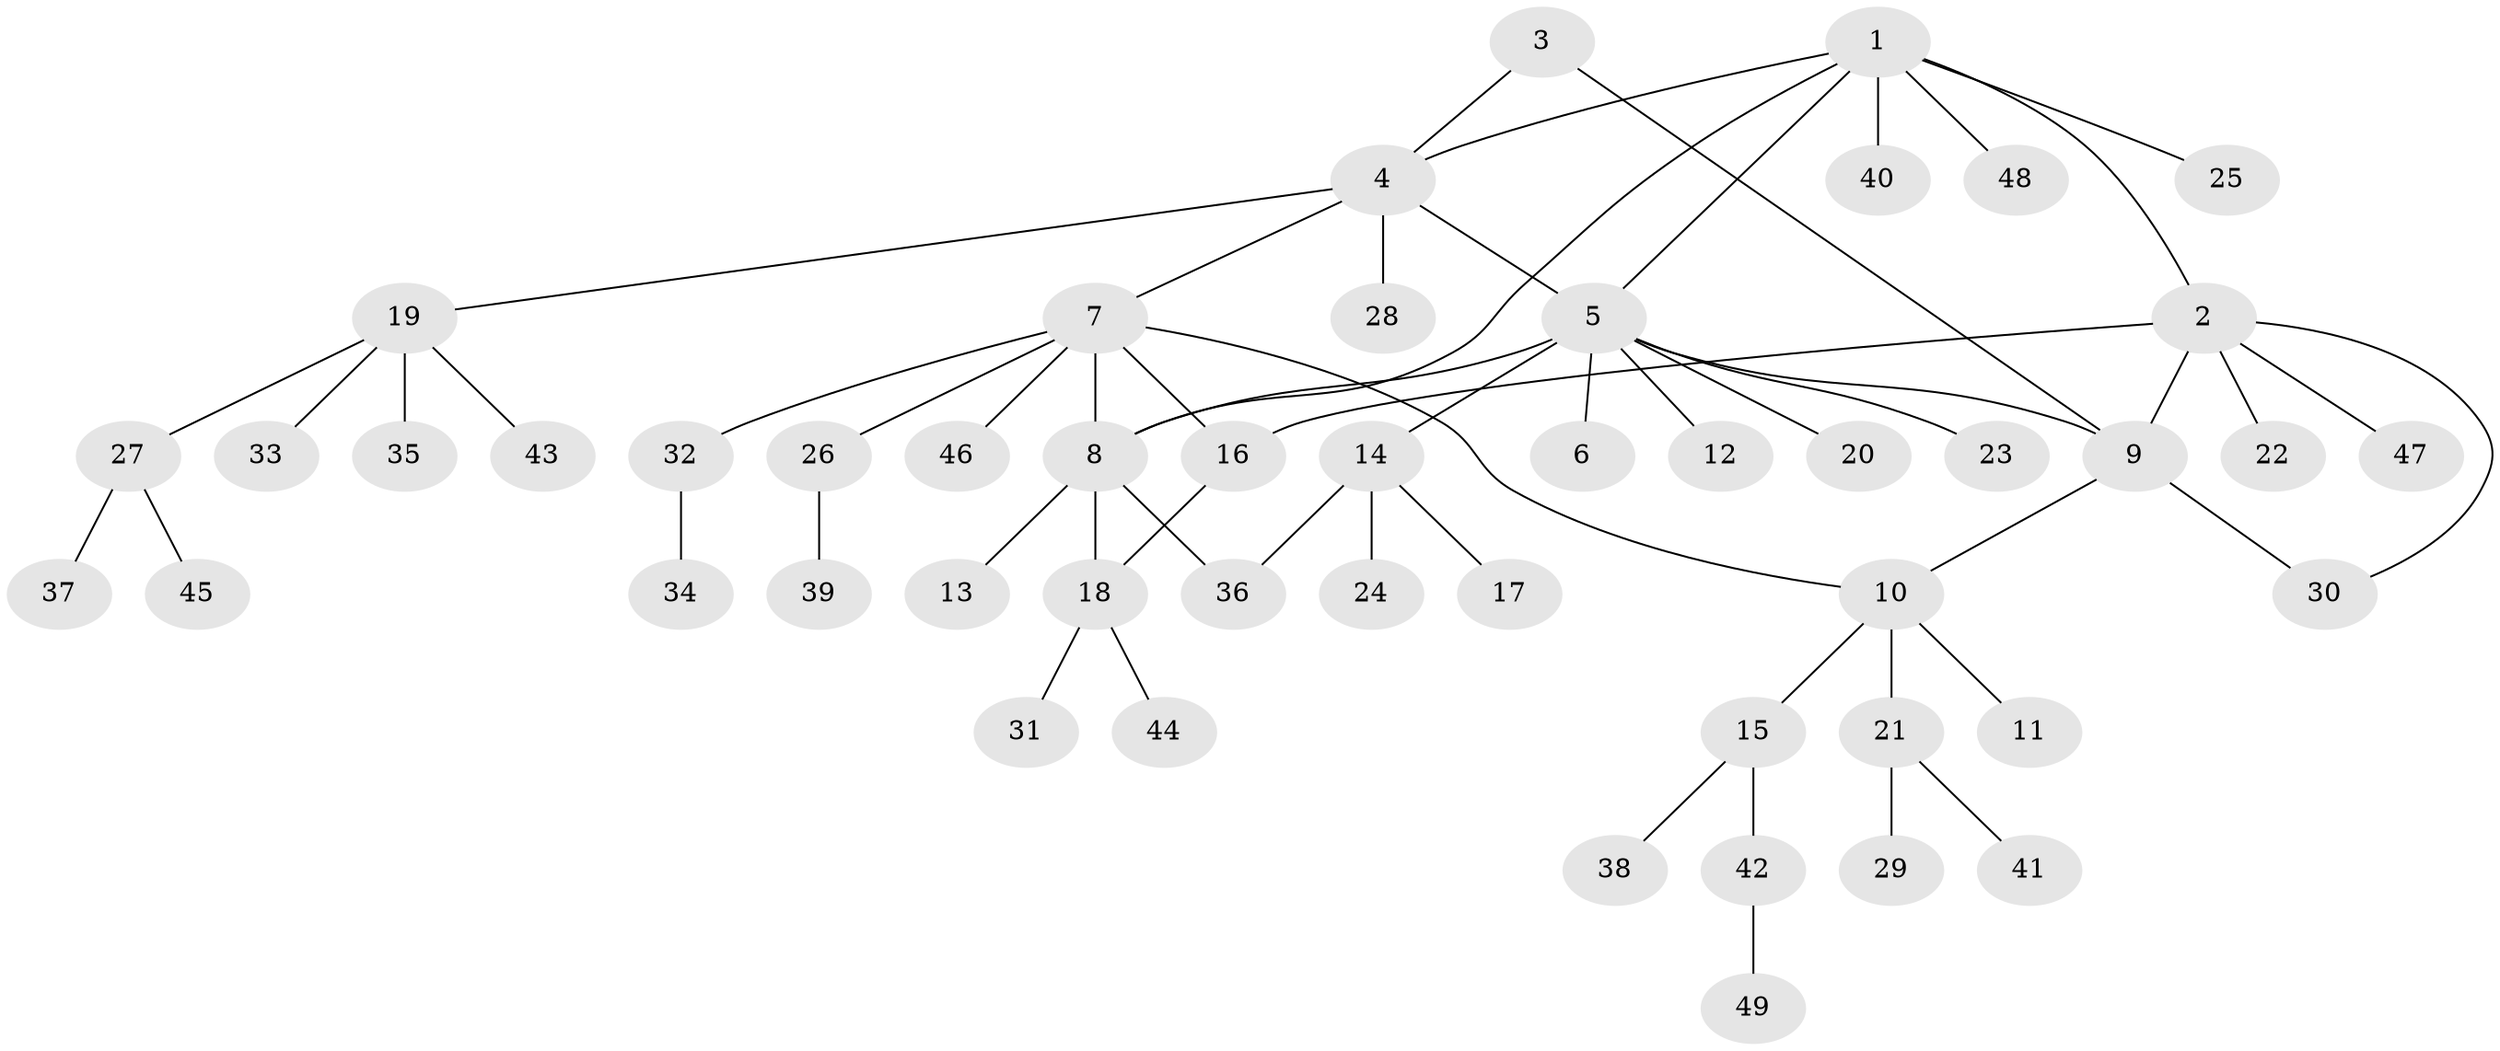 // coarse degree distribution, {6: 0.09523809523809523, 5: 0.09523809523809523, 1: 0.5238095238095238, 4: 0.09523809523809523, 3: 0.09523809523809523, 2: 0.047619047619047616, 7: 0.047619047619047616}
// Generated by graph-tools (version 1.1) at 2025/37/03/04/25 23:37:44]
// undirected, 49 vertices, 58 edges
graph export_dot {
  node [color=gray90,style=filled];
  1;
  2;
  3;
  4;
  5;
  6;
  7;
  8;
  9;
  10;
  11;
  12;
  13;
  14;
  15;
  16;
  17;
  18;
  19;
  20;
  21;
  22;
  23;
  24;
  25;
  26;
  27;
  28;
  29;
  30;
  31;
  32;
  33;
  34;
  35;
  36;
  37;
  38;
  39;
  40;
  41;
  42;
  43;
  44;
  45;
  46;
  47;
  48;
  49;
  1 -- 2;
  1 -- 4;
  1 -- 5;
  1 -- 8;
  1 -- 25;
  1 -- 40;
  1 -- 48;
  2 -- 9;
  2 -- 16;
  2 -- 22;
  2 -- 30;
  2 -- 47;
  3 -- 4;
  3 -- 9;
  4 -- 5;
  4 -- 7;
  4 -- 19;
  4 -- 28;
  5 -- 6;
  5 -- 8;
  5 -- 9;
  5 -- 12;
  5 -- 14;
  5 -- 20;
  5 -- 23;
  7 -- 8;
  7 -- 10;
  7 -- 16;
  7 -- 26;
  7 -- 32;
  7 -- 46;
  8 -- 13;
  8 -- 18;
  8 -- 36;
  9 -- 10;
  9 -- 30;
  10 -- 11;
  10 -- 15;
  10 -- 21;
  14 -- 17;
  14 -- 24;
  14 -- 36;
  15 -- 38;
  15 -- 42;
  16 -- 18;
  18 -- 31;
  18 -- 44;
  19 -- 27;
  19 -- 33;
  19 -- 35;
  19 -- 43;
  21 -- 29;
  21 -- 41;
  26 -- 39;
  27 -- 37;
  27 -- 45;
  32 -- 34;
  42 -- 49;
}
